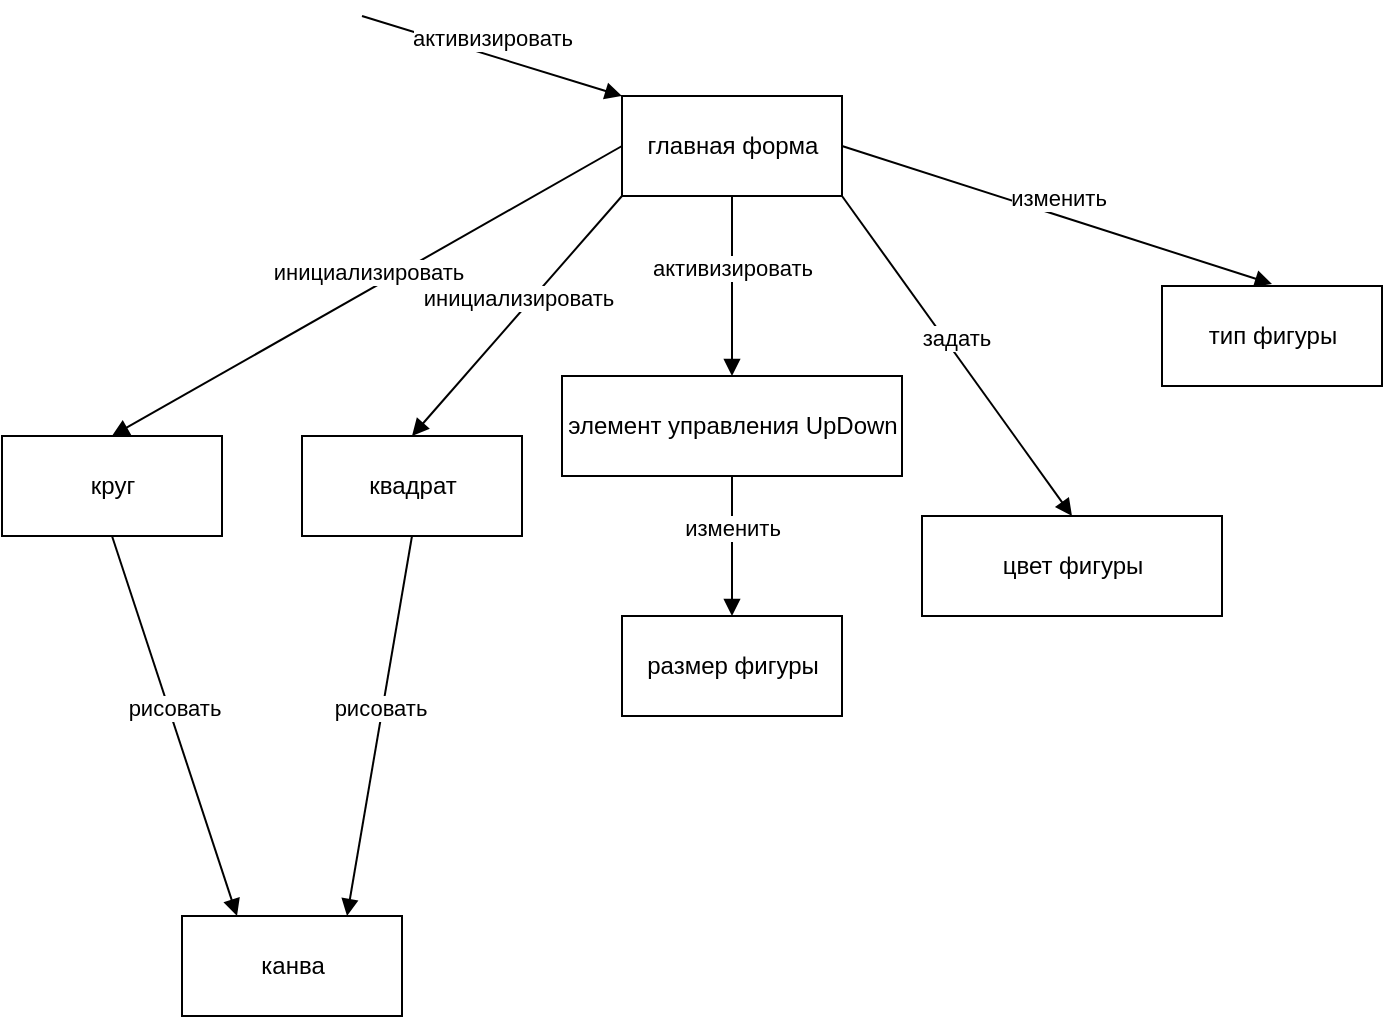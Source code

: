 <mxfile version="12.4.2" type="device" pages="1"><diagram id="ea3pIqmXS5__UXyY2Cz3" name="Страница 1"><mxGraphModel dx="852" dy="494" grid="1" gridSize="10" guides="1" tooltips="1" connect="1" arrows="1" fold="1" page="1" pageScale="1" pageWidth="827" pageHeight="1169" math="0" shadow="0"><root><mxCell id="0"/><mxCell id="1" parent="0"/><mxCell id="VhS59Wy6UL63ZXtLG2q1-1" value="главная форма" style="html=1;" vertex="1" parent="1"><mxGeometry x="370" y="70" width="110" height="50" as="geometry"/></mxCell><mxCell id="VhS59Wy6UL63ZXtLG2q1-2" value="канва" style="html=1;" vertex="1" parent="1"><mxGeometry x="150" y="480" width="110" height="50" as="geometry"/></mxCell><mxCell id="VhS59Wy6UL63ZXtLG2q1-3" value="элемент управления UpDown" style="html=1;" vertex="1" parent="1"><mxGeometry x="340" y="210" width="170" height="50" as="geometry"/></mxCell><mxCell id="VhS59Wy6UL63ZXtLG2q1-4" value="цвет фигуры" style="html=1;" vertex="1" parent="1"><mxGeometry x="520" y="280" width="150" height="50" as="geometry"/></mxCell><mxCell id="VhS59Wy6UL63ZXtLG2q1-5" value="размер фигуры" style="html=1;" vertex="1" parent="1"><mxGeometry x="370" y="330" width="110" height="50" as="geometry"/></mxCell><mxCell id="VhS59Wy6UL63ZXtLG2q1-6" value="круг" style="html=1;" vertex="1" parent="1"><mxGeometry x="60" y="240" width="110" height="50" as="geometry"/></mxCell><mxCell id="VhS59Wy6UL63ZXtLG2q1-7" value="квадрат" style="html=1;" vertex="1" parent="1"><mxGeometry x="210" y="240" width="110" height="50" as="geometry"/></mxCell><mxCell id="VhS59Wy6UL63ZXtLG2q1-10" value="активизировать" style="html=1;verticalAlign=bottom;endArrow=block;entryX=0;entryY=0;entryDx=0;entryDy=0;" edge="1" parent="1" target="VhS59Wy6UL63ZXtLG2q1-1"><mxGeometry width="80" relative="1" as="geometry"><mxPoint x="240" y="30" as="sourcePoint"/><mxPoint x="160" y="470" as="targetPoint"/></mxGeometry></mxCell><mxCell id="VhS59Wy6UL63ZXtLG2q1-11" value="активизировать" style="html=1;verticalAlign=bottom;endArrow=block;entryX=0.5;entryY=0;entryDx=0;entryDy=0;exitX=0.5;exitY=1;exitDx=0;exitDy=0;" edge="1" parent="1" source="VhS59Wy6UL63ZXtLG2q1-1" target="VhS59Wy6UL63ZXtLG2q1-3"><mxGeometry width="80" relative="1" as="geometry"><mxPoint x="80" y="470" as="sourcePoint"/><mxPoint x="160" y="470" as="targetPoint"/></mxGeometry></mxCell><mxCell id="VhS59Wy6UL63ZXtLG2q1-12" value="инициализировать" style="html=1;verticalAlign=bottom;endArrow=block;exitX=0;exitY=1;exitDx=0;exitDy=0;entryX=0.5;entryY=0;entryDx=0;entryDy=0;" edge="1" parent="1" source="VhS59Wy6UL63ZXtLG2q1-1" target="VhS59Wy6UL63ZXtLG2q1-7"><mxGeometry width="80" relative="1" as="geometry"><mxPoint x="80" y="470" as="sourcePoint"/><mxPoint x="190" y="220" as="targetPoint"/></mxGeometry></mxCell><mxCell id="VhS59Wy6UL63ZXtLG2q1-13" value="инициализировать" style="html=1;verticalAlign=bottom;endArrow=block;exitX=0;exitY=0.5;exitDx=0;exitDy=0;entryX=0.5;entryY=0;entryDx=0;entryDy=0;" edge="1" parent="1" source="VhS59Wy6UL63ZXtLG2q1-1" target="VhS59Wy6UL63ZXtLG2q1-6"><mxGeometry width="80" relative="1" as="geometry"><mxPoint x="80" y="470" as="sourcePoint"/><mxPoint x="160" y="470" as="targetPoint"/></mxGeometry></mxCell><mxCell id="VhS59Wy6UL63ZXtLG2q1-14" value="рисовать" style="html=1;verticalAlign=bottom;endArrow=block;entryX=0.25;entryY=0;entryDx=0;entryDy=0;exitX=0.5;exitY=1;exitDx=0;exitDy=0;" edge="1" parent="1" source="VhS59Wy6UL63ZXtLG2q1-6" target="VhS59Wy6UL63ZXtLG2q1-2"><mxGeometry width="80" relative="1" as="geometry"><mxPoint x="80" y="470" as="sourcePoint"/><mxPoint x="160" y="470" as="targetPoint"/></mxGeometry></mxCell><mxCell id="VhS59Wy6UL63ZXtLG2q1-17" value="рисовать" style="html=1;verticalAlign=bottom;endArrow=block;exitX=0.5;exitY=1;exitDx=0;exitDy=0;entryX=0.75;entryY=0;entryDx=0;entryDy=0;" edge="1" parent="1" source="VhS59Wy6UL63ZXtLG2q1-7" target="VhS59Wy6UL63ZXtLG2q1-2"><mxGeometry width="80" relative="1" as="geometry"><mxPoint x="60" y="550" as="sourcePoint"/><mxPoint x="140" y="550" as="targetPoint"/></mxGeometry></mxCell><mxCell id="VhS59Wy6UL63ZXtLG2q1-18" value="изменить" style="html=1;verticalAlign=bottom;endArrow=block;exitX=0.5;exitY=1;exitDx=0;exitDy=0;entryX=0.5;entryY=0;entryDx=0;entryDy=0;" edge="1" parent="1" source="VhS59Wy6UL63ZXtLG2q1-3" target="VhS59Wy6UL63ZXtLG2q1-5"><mxGeometry width="80" relative="1" as="geometry"><mxPoint x="60" y="550" as="sourcePoint"/><mxPoint x="140" y="550" as="targetPoint"/></mxGeometry></mxCell><mxCell id="VhS59Wy6UL63ZXtLG2q1-19" value="задать" style="html=1;verticalAlign=bottom;endArrow=block;exitX=1;exitY=1;exitDx=0;exitDy=0;entryX=0.5;entryY=0;entryDx=0;entryDy=0;" edge="1" parent="1" source="VhS59Wy6UL63ZXtLG2q1-1" target="VhS59Wy6UL63ZXtLG2q1-4"><mxGeometry width="80" relative="1" as="geometry"><mxPoint x="60" y="550" as="sourcePoint"/><mxPoint x="140" y="550" as="targetPoint"/></mxGeometry></mxCell><mxCell id="VhS59Wy6UL63ZXtLG2q1-20" value="тип фигуры" style="html=1;" vertex="1" parent="1"><mxGeometry x="640" y="165" width="110" height="50" as="geometry"/></mxCell><mxCell id="VhS59Wy6UL63ZXtLG2q1-21" value="изменить" style="html=1;verticalAlign=bottom;endArrow=block;entryX=0.5;entryY=0;entryDx=0;entryDy=0;exitX=1;exitY=0.5;exitDx=0;exitDy=0;" edge="1" parent="1" source="VhS59Wy6UL63ZXtLG2q1-1"><mxGeometry width="80" relative="1" as="geometry"><mxPoint x="580" y="69" as="sourcePoint"/><mxPoint x="695" y="164" as="targetPoint"/></mxGeometry></mxCell></root></mxGraphModel></diagram></mxfile>
